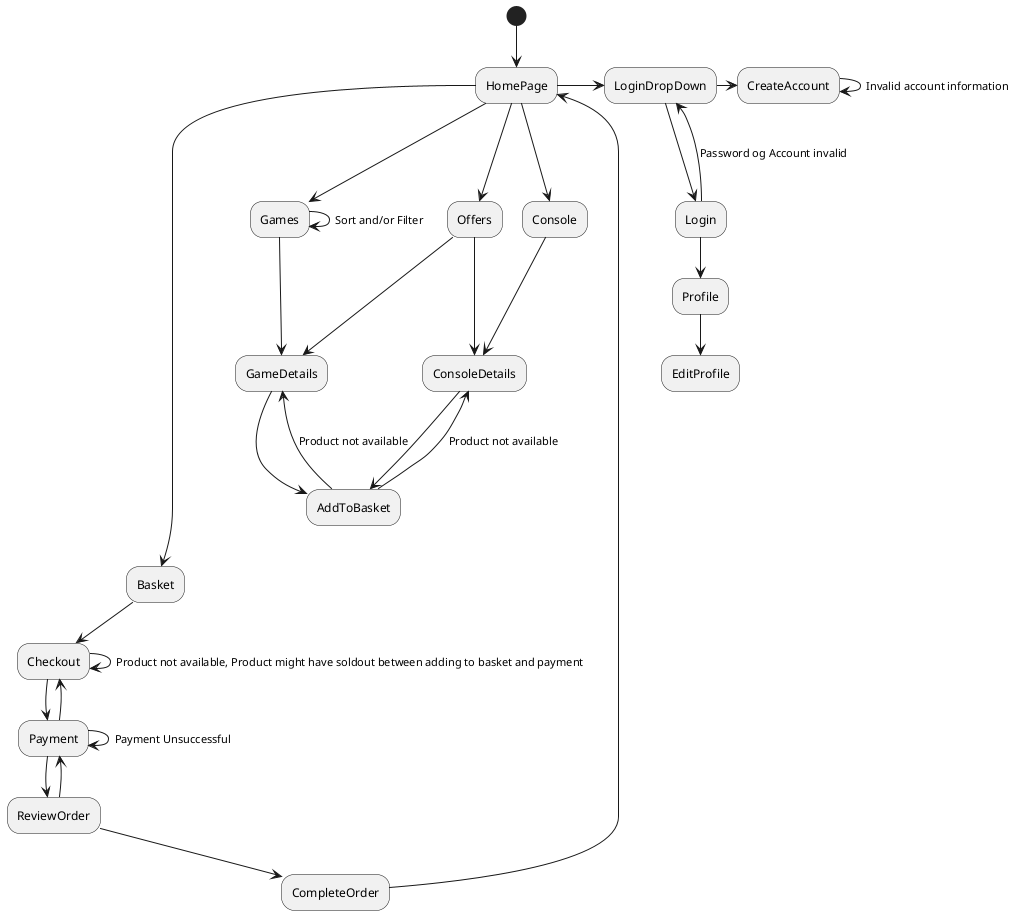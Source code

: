 @startuml
(*) --> HomePage
HomePage ---> Games
HomePage ---> Console
HomePage ---> Offers
HomePage --right--> LoginDropDown
HomePage ----down----> Basket
LoginDropDown ---right---> CreateAccount
CreateAccount --->[Invalid account information] CreateAccount
LoginDropDown ---> Login
Login -->[Password og Account invalid] LoginDropDown
Login --> Profile
Profile --> EditProfile
Games --->[Sort and/or Filter] Games
Games ---> GameDetails
Console ---> ConsoleDetails
Offers ---> ConsoleDetails
Offers ---> GameDetails
ConsoleDetails ---> AddToBasket
GameDetails ---> AddToBasket
AddToBasket -up->[Product not available] GameDetails
AddToBasket -up->[Product not available] ConsoleDetails
Basket --> Checkout
Checkout --> Payment
Payment --> Checkout
Checkout -->[Product not available, Product might have soldout between adding to basket and payment] Checkout
Payment --> ReviewOrder
ReviewOrder --> Payment
Payment -->[Payment Unsuccessful] Payment
ReviewOrder --> CompleteOrder
CompleteOrder --> HomePage
@enduml
